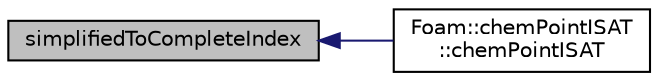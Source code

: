 digraph "simplifiedToCompleteIndex"
{
  bgcolor="transparent";
  edge [fontname="Helvetica",fontsize="10",labelfontname="Helvetica",labelfontsize="10"];
  node [fontname="Helvetica",fontsize="10",shape=record];
  rankdir="LR";
  Node484 [label="simplifiedToCompleteIndex",height=0.2,width=0.4,color="black", fillcolor="grey75", style="filled", fontcolor="black"];
  Node484 -> Node485 [dir="back",color="midnightblue",fontsize="10",style="solid",fontname="Helvetica"];
  Node485 [label="Foam::chemPointISAT\l::chemPointISAT",height=0.2,width=0.4,color="black",URL="$a31125.html#aac7bbd04177cbe0ce374318e71b5d4e7",tooltip="Construct from components. "];
}
